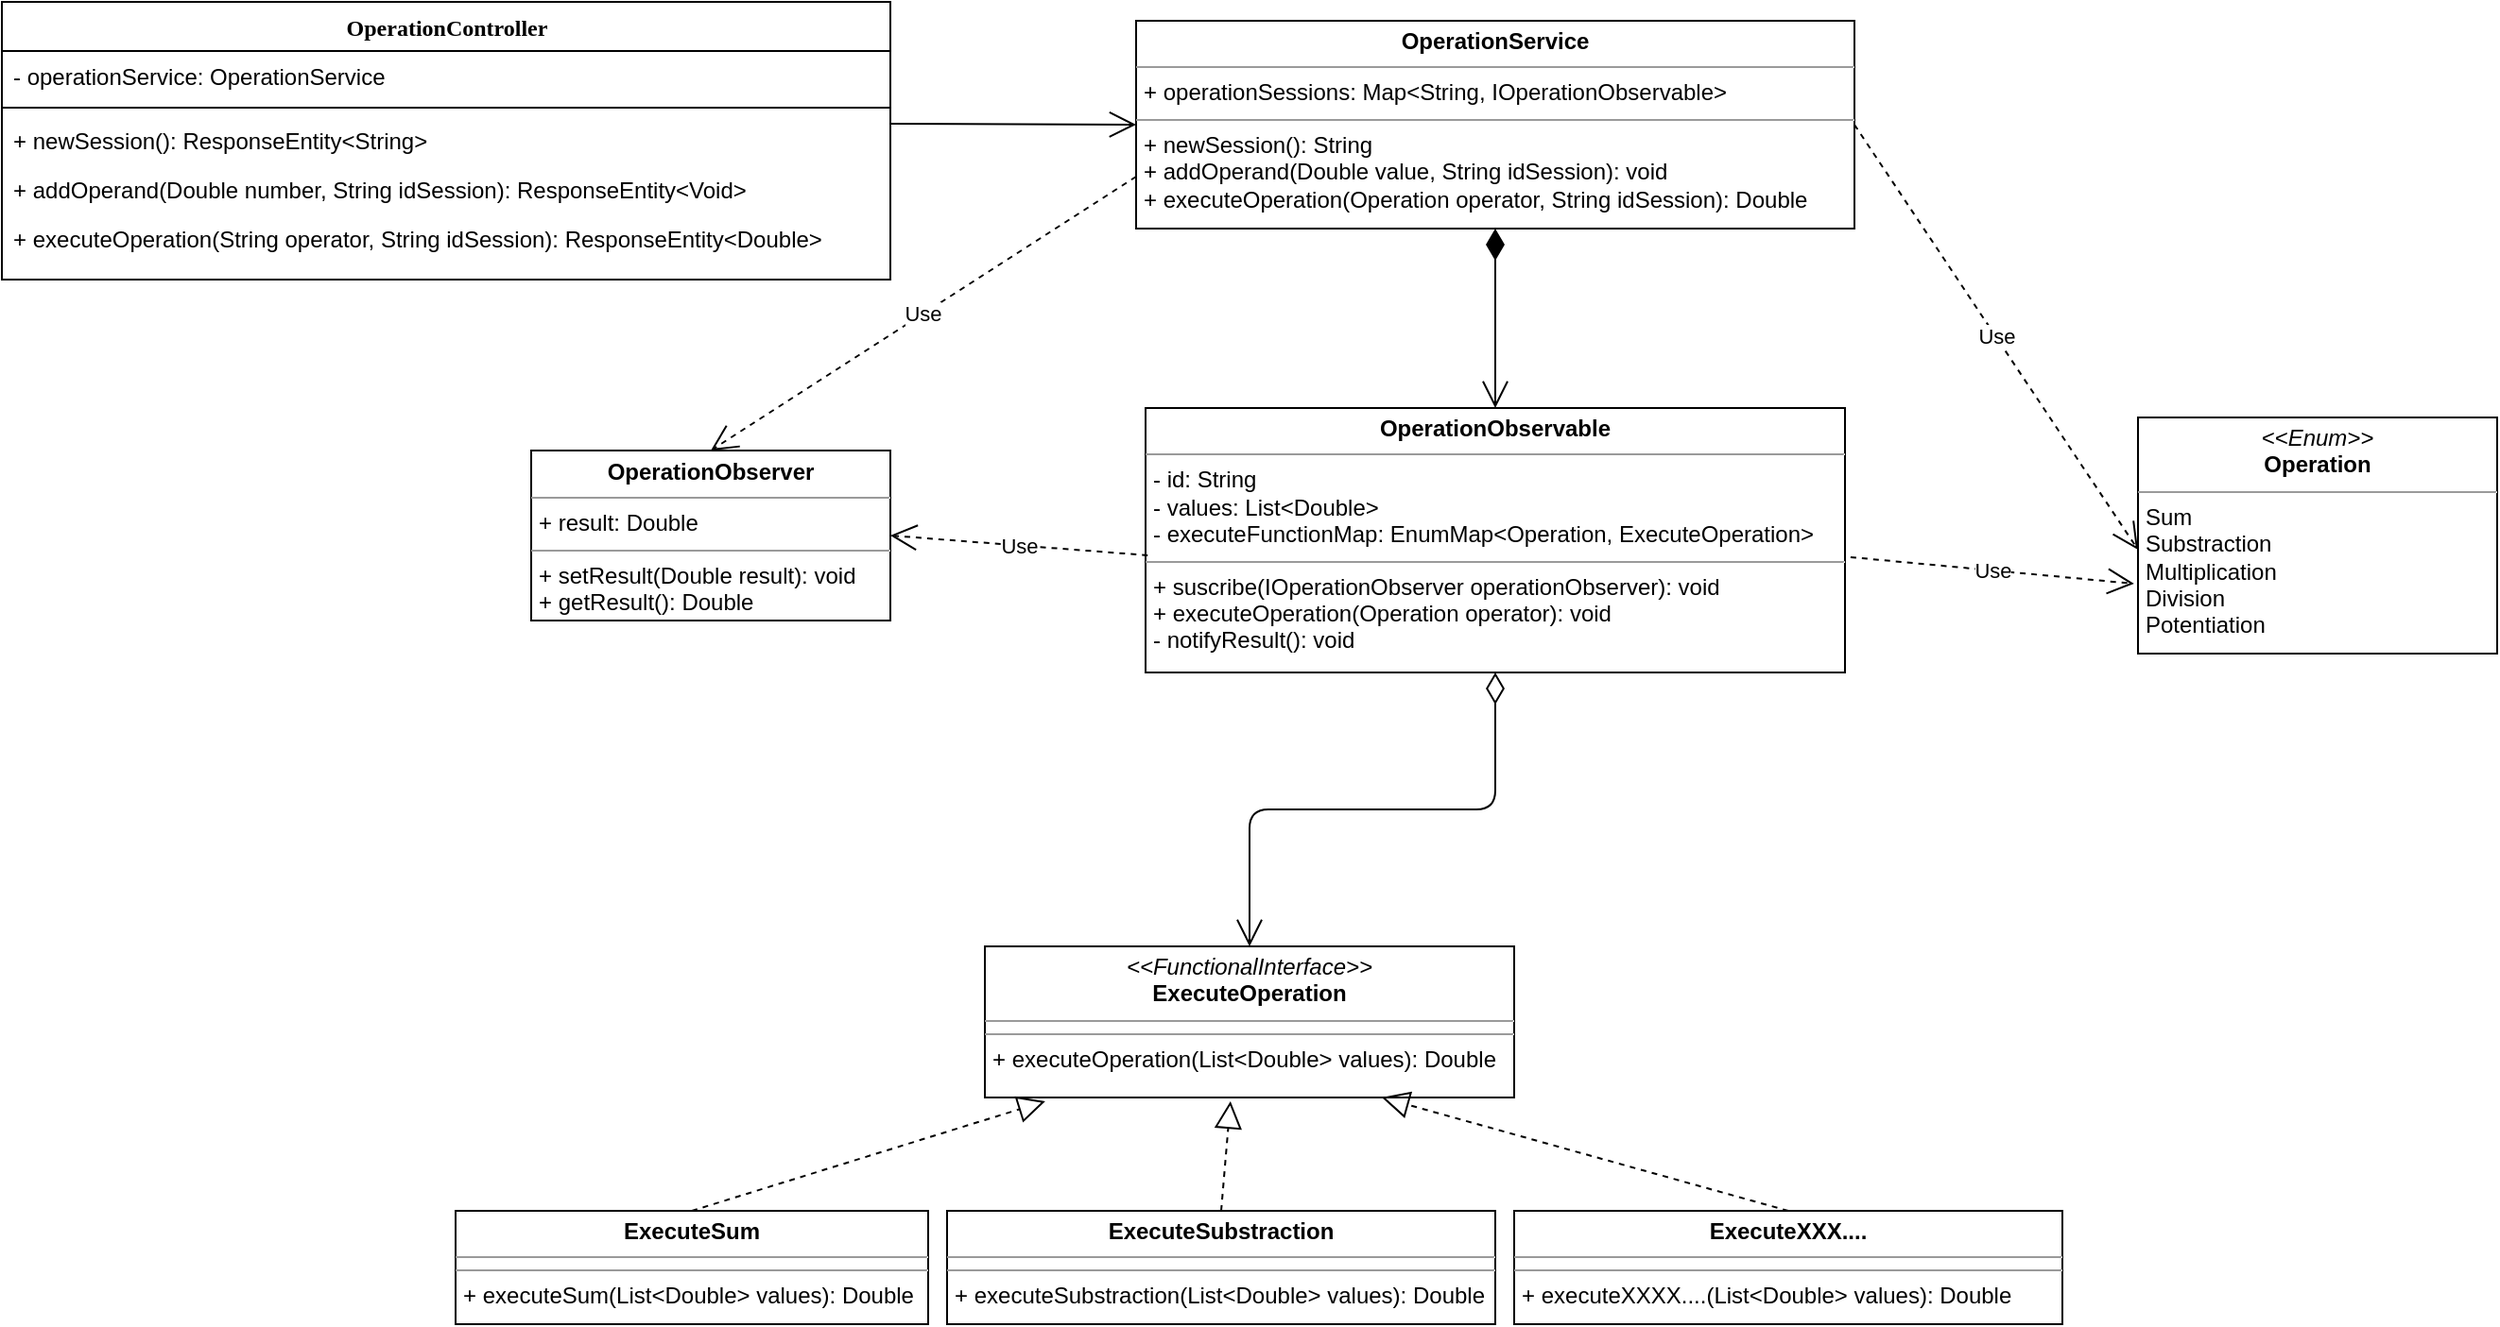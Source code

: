 <mxfile version="15.2.7" type="github">
  <diagram name="Page-1" id="9f46799a-70d6-7492-0946-bef42562c5a5">
    <mxGraphModel dx="1422" dy="661" grid="1" gridSize="10" guides="1" tooltips="1" connect="1" arrows="1" fold="1" page="1" pageScale="1" pageWidth="1100" pageHeight="850" background="none" math="0" shadow="0">
      <root>
        <mxCell id="0" />
        <mxCell id="1" parent="0" />
        <mxCell id="78961159f06e98e8-17" value="&lt;div&gt;OperationController&lt;/div&gt;" style="swimlane;html=1;fontStyle=1;align=center;verticalAlign=top;childLayout=stackLayout;horizontal=1;startSize=26;horizontalStack=0;resizeParent=1;resizeLast=0;collapsible=1;marginBottom=0;swimlaneFillColor=#ffffff;rounded=0;shadow=0;comic=0;labelBackgroundColor=none;strokeWidth=1;fillColor=none;fontFamily=Verdana;fontSize=12" parent="1" vertex="1">
          <mxGeometry x="30" y="140" width="470" height="147" as="geometry">
            <mxRectangle x="30" y="140" width="170" height="26" as="alternateBounds" />
          </mxGeometry>
        </mxCell>
        <mxCell id="78961159f06e98e8-21" value="- operationService: OperationService" style="text;html=1;strokeColor=none;fillColor=none;align=left;verticalAlign=top;spacingLeft=4;spacingRight=4;whiteSpace=wrap;overflow=hidden;rotatable=0;points=[[0,0.5],[1,0.5]];portConstraint=eastwest;" parent="78961159f06e98e8-17" vertex="1">
          <mxGeometry y="26" width="470" height="26" as="geometry" />
        </mxCell>
        <mxCell id="78961159f06e98e8-19" value="" style="line;html=1;strokeWidth=1;fillColor=none;align=left;verticalAlign=middle;spacingTop=-1;spacingLeft=3;spacingRight=3;rotatable=0;labelPosition=right;points=[];portConstraint=eastwest;" parent="78961159f06e98e8-17" vertex="1">
          <mxGeometry y="52" width="470" height="8" as="geometry" />
        </mxCell>
        <mxCell id="78961159f06e98e8-20" value="+ newSession(): ResponseEntity&amp;lt;String&amp;gt;" style="text;html=1;strokeColor=none;fillColor=none;align=left;verticalAlign=top;spacingLeft=4;spacingRight=4;whiteSpace=wrap;overflow=hidden;rotatable=0;points=[[0,0.5],[1,0.5]];portConstraint=eastwest;" parent="78961159f06e98e8-17" vertex="1">
          <mxGeometry y="60" width="470" height="26" as="geometry" />
        </mxCell>
        <mxCell id="78961159f06e98e8-27" value="+ addOperand(Double number, String idSession): ResponseEntity&amp;lt;Void&amp;gt;" style="text;html=1;strokeColor=none;fillColor=none;align=left;verticalAlign=top;spacingLeft=4;spacingRight=4;whiteSpace=wrap;overflow=hidden;rotatable=0;points=[[0,0.5],[1,0.5]];portConstraint=eastwest;" parent="78961159f06e98e8-17" vertex="1">
          <mxGeometry y="86" width="470" height="26" as="geometry" />
        </mxCell>
        <mxCell id="y-C-V-RTcDAm6VNSOx3O-1" value="+ executeOperation(String operator, String idSession): ResponseEntity&amp;lt;Double&amp;gt;" style="text;html=1;strokeColor=none;fillColor=none;align=left;verticalAlign=top;spacingLeft=4;spacingRight=4;whiteSpace=wrap;overflow=hidden;rotatable=0;points=[[0,0.5],[1,0.5]];portConstraint=eastwest;" parent="78961159f06e98e8-17" vertex="1">
          <mxGeometry y="112" width="470" height="26" as="geometry" />
        </mxCell>
        <mxCell id="y-C-V-RTcDAm6VNSOx3O-11" value="&lt;p style=&quot;margin: 0px ; margin-top: 4px ; text-align: center&quot;&gt;&lt;b&gt;OperationObserver&lt;/b&gt;&lt;/p&gt;&lt;hr size=&quot;1&quot;&gt;&lt;p style=&quot;margin: 0px ; margin-left: 4px&quot;&gt;+ result: Double&lt;br&gt;&lt;/p&gt;&lt;hr size=&quot;1&quot;&gt;&lt;p style=&quot;margin: 0px ; margin-left: 4px&quot;&gt;+ setResult(Double result): void&lt;/p&gt;&lt;p style=&quot;margin: 0px ; margin-left: 4px&quot;&gt;+ getResult(): Double&lt;br&gt;&lt;/p&gt;" style="verticalAlign=top;align=left;overflow=fill;fontSize=12;fontFamily=Helvetica;html=1;" parent="1" vertex="1">
          <mxGeometry x="310" y="377.5" width="190" height="90" as="geometry" />
        </mxCell>
        <mxCell id="y-C-V-RTcDAm6VNSOx3O-12" value="&lt;p style=&quot;margin: 0px ; margin-top: 4px ; text-align: center&quot;&gt;&lt;i&gt;&amp;lt;&amp;lt;Enum&amp;gt;&amp;gt;&lt;/i&gt;&lt;br&gt;&lt;b&gt;Operation&lt;/b&gt;&lt;/p&gt;&lt;hr size=&quot;1&quot;&gt;&lt;p style=&quot;margin: 0px ; margin-left: 4px&quot;&gt;Sum&lt;/p&gt;&lt;p style=&quot;margin: 0px ; margin-left: 4px&quot;&gt;Substraction&lt;br&gt;&lt;/p&gt;&lt;p style=&quot;margin: 0px ; margin-left: 4px&quot;&gt;Multiplication&lt;/p&gt;&lt;p style=&quot;margin: 0px ; margin-left: 4px&quot;&gt;Division&lt;/p&gt;&lt;p style=&quot;margin: 0px ; margin-left: 4px&quot;&gt;Potentiation&lt;br&gt;&lt;/p&gt;&lt;p style=&quot;margin: 0px ; margin-left: 4px&quot;&gt;&lt;br&gt;&lt;/p&gt;&lt;hr size=&quot;1&quot;&gt;" style="verticalAlign=top;align=left;overflow=fill;fontSize=12;fontFamily=Helvetica;html=1;" parent="1" vertex="1">
          <mxGeometry x="1160" y="360" width="190" height="125" as="geometry" />
        </mxCell>
        <mxCell id="y-C-V-RTcDAm6VNSOx3O-14" value="&lt;p style=&quot;margin: 0px ; margin-top: 4px ; text-align: center&quot;&gt;&lt;b&gt;OperationObservable&lt;/b&gt;&lt;/p&gt;&lt;hr size=&quot;1&quot;&gt;&lt;p style=&quot;margin: 0px ; margin-left: 4px&quot;&gt;- id: String&lt;br&gt;- values: List&amp;lt;Double&amp;gt;&lt;/p&gt;&lt;p style=&quot;margin: 0px ; margin-left: 4px&quot;&gt;- executeFunctionMap: EnumMap&amp;lt;Operation, ExecuteOperation&amp;gt;&lt;br&gt;&lt;/p&gt;&lt;hr size=&quot;1&quot;&gt;&lt;p style=&quot;margin: 0px ; margin-left: 4px&quot;&gt;+ suscribe(IOperationObserver operationObserver): void&lt;br&gt;+ executeOperation(Operation operator): void&lt;/p&gt;&lt;p style=&quot;margin: 0px ; margin-left: 4px&quot;&gt;- notifyResult(): void&lt;br&gt;&lt;/p&gt;" style="verticalAlign=top;align=left;overflow=fill;fontSize=12;fontFamily=Helvetica;html=1;" parent="1" vertex="1">
          <mxGeometry x="635" y="355" width="370" height="140" as="geometry" />
        </mxCell>
        <mxCell id="y-C-V-RTcDAm6VNSOx3O-16" value="&lt;p style=&quot;margin: 0px ; margin-top: 4px ; text-align: center&quot;&gt;&lt;b&gt;OperationService&lt;/b&gt;&lt;br&gt;&lt;/p&gt;&lt;hr size=&quot;1&quot;&gt;&lt;p style=&quot;margin: 0px ; margin-left: 4px&quot;&gt;+ operationSessions: Map&amp;lt;String, IOperationObservable&amp;gt;&lt;/p&gt;&lt;hr size=&quot;1&quot;&gt;&lt;p style=&quot;margin: 0px ; margin-left: 4px&quot;&gt;+ newSession(): String&lt;/p&gt;&lt;p style=&quot;margin: 0px ; margin-left: 4px&quot;&gt;+ addOperand(Double value, String idSession): void&lt;/p&gt;&lt;p style=&quot;margin: 0px ; margin-left: 4px&quot;&gt;+ executeOperation(Operation operator, String idSession): Double&lt;br&gt;&lt;/p&gt;" style="verticalAlign=top;align=left;overflow=fill;fontSize=12;fontFamily=Helvetica;html=1;" parent="1" vertex="1">
          <mxGeometry x="630" y="150" width="380" height="110" as="geometry" />
        </mxCell>
        <mxCell id="y-C-V-RTcDAm6VNSOx3O-17" value="&lt;p style=&quot;margin: 0px ; margin-top: 4px ; text-align: center&quot;&gt;&lt;i&gt;&amp;lt;&amp;lt;FunctionalInterface&amp;gt;&amp;gt;&lt;/i&gt;&lt;br&gt;&lt;b&gt;ExecuteOperation&lt;/b&gt;&lt;/p&gt;&lt;hr size=&quot;1&quot;&gt;&lt;hr size=&quot;1&quot;&gt;&lt;p style=&quot;margin: 0px ; margin-left: 4px&quot;&gt;+ executeOperation(List&amp;lt;Double&amp;gt; values): Double&lt;br&gt;&lt;/p&gt;" style="verticalAlign=top;align=left;overflow=fill;fontSize=12;fontFamily=Helvetica;html=1;" parent="1" vertex="1">
          <mxGeometry x="550" y="640" width="280" height="80" as="geometry" />
        </mxCell>
        <mxCell id="y-C-V-RTcDAm6VNSOx3O-18" value="&lt;p style=&quot;margin: 0px ; margin-top: 4px ; text-align: center&quot;&gt;&lt;b&gt;ExecuteSum&lt;/b&gt;&lt;br&gt;&lt;/p&gt;&lt;hr size=&quot;1&quot;&gt;&lt;hr size=&quot;1&quot;&gt;&lt;p style=&quot;margin: 0px ; margin-left: 4px&quot;&gt;+ executeSum(List&amp;lt;Double&amp;gt; values): Double&lt;/p&gt;" style="verticalAlign=top;align=left;overflow=fill;fontSize=12;fontFamily=Helvetica;html=1;" parent="1" vertex="1">
          <mxGeometry x="270" y="780" width="250" height="60" as="geometry" />
        </mxCell>
        <mxCell id="o8RfmY4LV8dARZJrmqqe-1" value="" style="endArrow=block;dashed=1;endFill=0;endSize=12;html=1;exitX=0.5;exitY=0;exitDx=0;exitDy=0;entryX=0.114;entryY=1.025;entryDx=0;entryDy=0;entryPerimeter=0;" parent="1" source="y-C-V-RTcDAm6VNSOx3O-18" target="y-C-V-RTcDAm6VNSOx3O-17" edge="1">
          <mxGeometry width="160" relative="1" as="geometry">
            <mxPoint x="470" y="560" as="sourcePoint" />
            <mxPoint x="630" y="560" as="targetPoint" />
          </mxGeometry>
        </mxCell>
        <mxCell id="o8RfmY4LV8dARZJrmqqe-3" value="&lt;p style=&quot;margin: 0px ; margin-top: 4px ; text-align: center&quot;&gt;&lt;b&gt;ExecuteSubstraction&lt;/b&gt;&lt;br&gt;&lt;/p&gt;&lt;hr size=&quot;1&quot;&gt;&lt;hr size=&quot;1&quot;&gt;&lt;p style=&quot;margin: 0px ; margin-left: 4px&quot;&gt;+ executeSubstraction(List&amp;lt;Double&amp;gt; values): Double&lt;/p&gt;" style="verticalAlign=top;align=left;overflow=fill;fontSize=12;fontFamily=Helvetica;html=1;" parent="1" vertex="1">
          <mxGeometry x="530" y="780" width="290" height="60" as="geometry" />
        </mxCell>
        <mxCell id="o8RfmY4LV8dARZJrmqqe-5" value="" style="endArrow=block;dashed=1;endFill=0;endSize=12;html=1;exitX=0.5;exitY=0;exitDx=0;exitDy=0;entryX=0.464;entryY=1.025;entryDx=0;entryDy=0;entryPerimeter=0;" parent="1" source="o8RfmY4LV8dARZJrmqqe-3" target="y-C-V-RTcDAm6VNSOx3O-17" edge="1">
          <mxGeometry width="160" relative="1" as="geometry">
            <mxPoint x="405" y="790" as="sourcePoint" />
            <mxPoint x="750" y="660" as="targetPoint" />
          </mxGeometry>
        </mxCell>
        <mxCell id="o8RfmY4LV8dARZJrmqqe-6" value="&lt;p style=&quot;margin: 0px ; margin-top: 4px ; text-align: center&quot;&gt;&lt;b&gt;ExecuteXXX....&lt;/b&gt;&lt;br&gt;&lt;/p&gt;&lt;hr size=&quot;1&quot;&gt;&lt;hr size=&quot;1&quot;&gt;&lt;p style=&quot;margin: 0px ; margin-left: 4px&quot;&gt;+ executeXXXX....(List&amp;lt;Double&amp;gt; values): Double&lt;/p&gt;" style="verticalAlign=top;align=left;overflow=fill;fontSize=12;fontFamily=Helvetica;html=1;" parent="1" vertex="1">
          <mxGeometry x="830" y="780" width="290" height="60" as="geometry" />
        </mxCell>
        <mxCell id="o8RfmY4LV8dARZJrmqqe-7" value="" style="endArrow=block;dashed=1;endFill=0;endSize=12;html=1;exitX=0.5;exitY=0;exitDx=0;exitDy=0;entryX=0.75;entryY=1;entryDx=0;entryDy=0;" parent="1" source="o8RfmY4LV8dARZJrmqqe-6" target="y-C-V-RTcDAm6VNSOx3O-17" edge="1">
          <mxGeometry width="160" relative="1" as="geometry">
            <mxPoint x="685" y="790" as="sourcePoint" />
            <mxPoint x="774.08" y="662" as="targetPoint" />
          </mxGeometry>
        </mxCell>
        <mxCell id="o8RfmY4LV8dARZJrmqqe-8" value="" style="endArrow=open;html=1;endSize=12;startArrow=diamondThin;startSize=14;startFill=0;edgeStyle=orthogonalEdgeStyle;align=left;verticalAlign=bottom;exitX=0.5;exitY=1;exitDx=0;exitDy=0;entryX=0.5;entryY=0;entryDx=0;entryDy=0;" parent="1" source="y-C-V-RTcDAm6VNSOx3O-14" target="y-C-V-RTcDAm6VNSOx3O-17" edge="1">
          <mxGeometry x="-1" y="3" relative="1" as="geometry">
            <mxPoint x="640" y="580" as="sourcePoint" />
            <mxPoint x="800" y="580" as="targetPoint" />
          </mxGeometry>
        </mxCell>
        <mxCell id="o8RfmY4LV8dARZJrmqqe-9" value="" style="endArrow=open;html=1;endSize=12;startArrow=diamondThin;startSize=14;startFill=1;edgeStyle=orthogonalEdgeStyle;align=left;verticalAlign=bottom;exitX=0.5;exitY=1;exitDx=0;exitDy=0;entryX=0.5;entryY=0;entryDx=0;entryDy=0;" parent="1" source="y-C-V-RTcDAm6VNSOx3O-16" target="y-C-V-RTcDAm6VNSOx3O-14" edge="1">
          <mxGeometry x="-1" y="3" relative="1" as="geometry">
            <mxPoint x="750" y="280" as="sourcePoint" />
            <mxPoint x="910" y="280" as="targetPoint" />
          </mxGeometry>
        </mxCell>
        <mxCell id="o8RfmY4LV8dARZJrmqqe-13" value="" style="endArrow=open;endFill=1;endSize=12;html=1;" parent="1" edge="1">
          <mxGeometry width="160" relative="1" as="geometry">
            <mxPoint x="500" y="204.5" as="sourcePoint" />
            <mxPoint x="630" y="205" as="targetPoint" />
          </mxGeometry>
        </mxCell>
        <mxCell id="o8RfmY4LV8dARZJrmqqe-14" value="Use" style="endArrow=open;endSize=12;dashed=1;html=1;exitX=0;exitY=0.75;exitDx=0;exitDy=0;entryX=0.5;entryY=0;entryDx=0;entryDy=0;" parent="1" source="y-C-V-RTcDAm6VNSOx3O-16" target="y-C-V-RTcDAm6VNSOx3O-11" edge="1">
          <mxGeometry width="160" relative="1" as="geometry">
            <mxPoint x="1090" y="310" as="sourcePoint" />
            <mxPoint x="1250" y="310" as="targetPoint" />
          </mxGeometry>
        </mxCell>
        <mxCell id="o8RfmY4LV8dARZJrmqqe-15" value="Use" style="endArrow=open;endSize=12;dashed=1;html=1;exitX=1;exitY=0.5;exitDx=0;exitDy=0;" parent="1" source="y-C-V-RTcDAm6VNSOx3O-16" edge="1">
          <mxGeometry width="160" relative="1" as="geometry">
            <mxPoint x="1020" y="215" as="sourcePoint" />
            <mxPoint x="1160" y="430" as="targetPoint" />
          </mxGeometry>
        </mxCell>
        <mxCell id="o8RfmY4LV8dARZJrmqqe-16" value="Use" style="endArrow=open;endSize=12;dashed=1;html=1;exitX=1.008;exitY=0.564;exitDx=0;exitDy=0;exitPerimeter=0;entryX=-0.011;entryY=0.704;entryDx=0;entryDy=0;entryPerimeter=0;" parent="1" source="y-C-V-RTcDAm6VNSOx3O-14" target="y-C-V-RTcDAm6VNSOx3O-12" edge="1">
          <mxGeometry width="160" relative="1" as="geometry">
            <mxPoint x="1020" y="380" as="sourcePoint" />
            <mxPoint x="1170" y="605" as="targetPoint" />
          </mxGeometry>
        </mxCell>
        <mxCell id="vG7x8QGym1fkyoOeBg1k-1" value="Use" style="endArrow=open;endSize=12;dashed=1;html=1;exitX=0.003;exitY=0.557;exitDx=0;exitDy=0;entryX=1;entryY=0.5;entryDx=0;entryDy=0;exitPerimeter=0;" edge="1" parent="1" source="y-C-V-RTcDAm6VNSOx3O-14" target="y-C-V-RTcDAm6VNSOx3O-11">
          <mxGeometry width="160" relative="1" as="geometry">
            <mxPoint x="640" y="242.5" as="sourcePoint" />
            <mxPoint x="415" y="387.5" as="targetPoint" />
          </mxGeometry>
        </mxCell>
      </root>
    </mxGraphModel>
  </diagram>
</mxfile>
